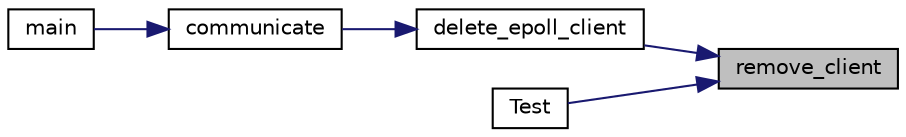digraph "remove_client"
{
 // LATEX_PDF_SIZE
  edge [fontname="Helvetica",fontsize="10",labelfontname="Helvetica",labelfontsize="10"];
  node [fontname="Helvetica",fontsize="10",shape=record];
  rankdir="RL";
  Node1 [label="remove_client",height=0.2,width=0.4,color="black", fillcolor="grey75", style="filled", fontcolor="black",tooltip="Remove the client connection_t from the linked list connection."];
  Node1 -> Node2 [dir="back",color="midnightblue",fontsize="10",style="solid",fontname="Helvetica"];
  Node2 [label="delete_epoll_client",height=0.2,width=0.4,color="black", fillcolor="white", style="filled",URL="$epoll-server_8c.html#a4ad7c04ec84b953113742e0cc9165f6a",tooltip=" "];
  Node2 -> Node3 [dir="back",color="midnightblue",fontsize="10",style="solid",fontname="Helvetica"];
  Node3 [label="communicate",height=0.2,width=0.4,color="black", fillcolor="white", style="filled",URL="$epoll-server_8c.html#a74dea0bd2b521f49ef5b56333432fadc",tooltip=" "];
  Node3 -> Node4 [dir="back",color="midnightblue",fontsize="10",style="solid",fontname="Helvetica"];
  Node4 [label="main",height=0.2,width=0.4,color="black", fillcolor="white", style="filled",URL="$epoll-server_8c.html#a0ddf1224851353fc92bfbff6f499fa97",tooltip=" "];
  Node1 -> Node5 [dir="back",color="midnightblue",fontsize="10",style="solid",fontname="Helvetica"];
  Node5 [label="Test",height=0.2,width=0.4,color="black", fillcolor="white", style="filled",URL="$client__test_8c.html#a42fe40dfdef3c25003537fedf7878dfe",tooltip=" "];
}
